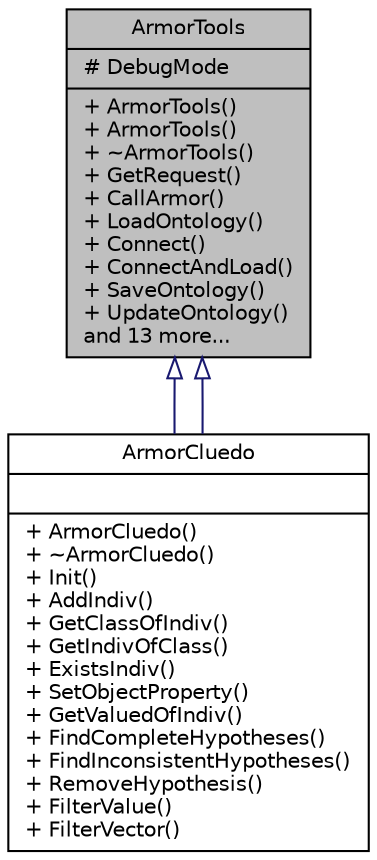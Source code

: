 digraph "ArmorTools"
{
 // LATEX_PDF_SIZE
  edge [fontname="Helvetica",fontsize="10",labelfontname="Helvetica",labelfontsize="10"];
  node [fontname="Helvetica",fontsize="10",shape=record];
  Node1 [label="{ArmorTools\n|# DebugMode\l|+ ArmorTools()\l+ ArmorTools()\l+ ~ArmorTools()\l+ GetRequest()\l+ CallArmor()\l+ LoadOntology()\l+ Connect()\l+ ConnectAndLoad()\l+ SaveOntology()\l+ UpdateOntology()\land 13 more...\l}",height=0.2,width=0.4,color="black", fillcolor="grey75", style="filled", fontcolor="black",tooltip="A minimal C++ client for aRMOR."];
  Node1 -> Node2 [dir="back",color="midnightblue",fontsize="10",style="solid",arrowtail="onormal",fontname="Helvetica"];
  Node2 [label="{ArmorCluedo\n||+ ArmorCluedo()\l+ ~ArmorCluedo()\l+ Init()\l+ AddIndiv()\l+ GetClassOfIndiv()\l+ GetIndivOfClass()\l+ ExistsIndiv()\l+ SetObjectProperty()\l+ GetValuedOfIndiv()\l+ FindCompleteHypotheses()\l+ FindInconsistentHypotheses()\l+ RemoveHypothesis()\l+ FilterValue()\l+ FilterVector()\l}",height=0.2,width=0.4,color="black", fillcolor="white", style="filled",URL="$a00170.html",tooltip="additional utilities for aRMOR"];
  Node1 -> Node2 [dir="back",color="midnightblue",fontsize="10",style="solid",arrowtail="onormal",fontname="Helvetica"];
}
